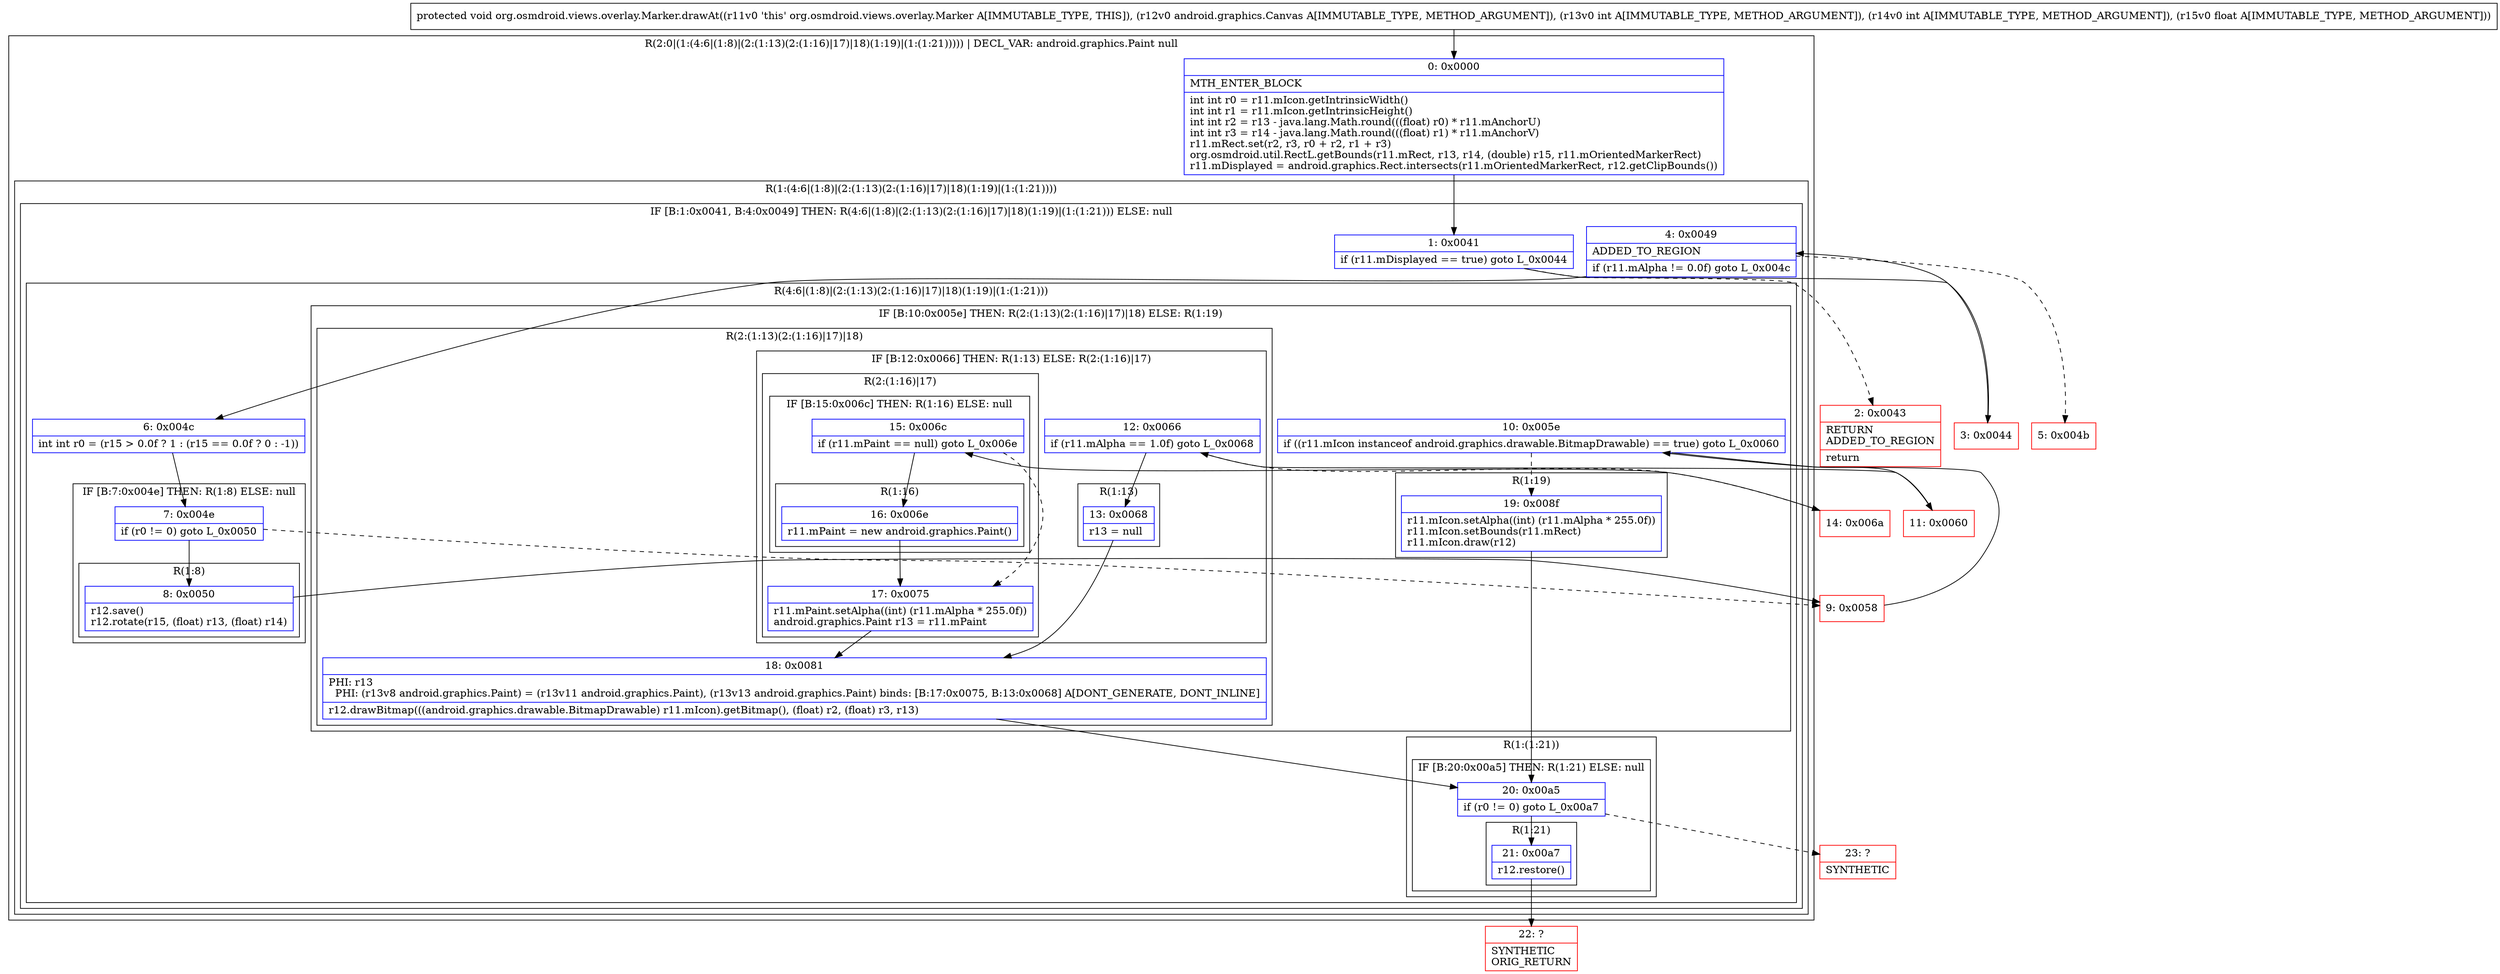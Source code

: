 digraph "CFG fororg.osmdroid.views.overlay.Marker.drawAt(Landroid\/graphics\/Canvas;IIF)V" {
subgraph cluster_Region_866121816 {
label = "R(2:0|(1:(4:6|(1:8)|(2:(1:13)(2:(1:16)|17)|18)(1:19)|(1:(1:21))))) | DECL_VAR: android.graphics.Paint null\l";
node [shape=record,color=blue];
Node_0 [shape=record,label="{0\:\ 0x0000|MTH_ENTER_BLOCK\l|int int r0 = r11.mIcon.getIntrinsicWidth()\lint int r1 = r11.mIcon.getIntrinsicHeight()\lint int r2 = r13 \- java.lang.Math.round(((float) r0) * r11.mAnchorU)\lint int r3 = r14 \- java.lang.Math.round(((float) r1) * r11.mAnchorV)\lr11.mRect.set(r2, r3, r0 + r2, r1 + r3)\lorg.osmdroid.util.RectL.getBounds(r11.mRect, r13, r14, (double) r15, r11.mOrientedMarkerRect)\lr11.mDisplayed = android.graphics.Rect.intersects(r11.mOrientedMarkerRect, r12.getClipBounds())\l}"];
subgraph cluster_Region_1764585490 {
label = "R(1:(4:6|(1:8)|(2:(1:13)(2:(1:16)|17)|18)(1:19)|(1:(1:21))))";
node [shape=record,color=blue];
subgraph cluster_IfRegion_1834561346 {
label = "IF [B:1:0x0041, B:4:0x0049] THEN: R(4:6|(1:8)|(2:(1:13)(2:(1:16)|17)|18)(1:19)|(1:(1:21))) ELSE: null";
node [shape=record,color=blue];
Node_1 [shape=record,label="{1\:\ 0x0041|if (r11.mDisplayed == true) goto L_0x0044\l}"];
Node_4 [shape=record,label="{4\:\ 0x0049|ADDED_TO_REGION\l|if (r11.mAlpha != 0.0f) goto L_0x004c\l}"];
subgraph cluster_Region_1532893051 {
label = "R(4:6|(1:8)|(2:(1:13)(2:(1:16)|17)|18)(1:19)|(1:(1:21)))";
node [shape=record,color=blue];
Node_6 [shape=record,label="{6\:\ 0x004c|int int r0 = (r15 \> 0.0f ? 1 : (r15 == 0.0f ? 0 : \-1))\l}"];
subgraph cluster_IfRegion_114539372 {
label = "IF [B:7:0x004e] THEN: R(1:8) ELSE: null";
node [shape=record,color=blue];
Node_7 [shape=record,label="{7\:\ 0x004e|if (r0 != 0) goto L_0x0050\l}"];
subgraph cluster_Region_1113541382 {
label = "R(1:8)";
node [shape=record,color=blue];
Node_8 [shape=record,label="{8\:\ 0x0050|r12.save()\lr12.rotate(r15, (float) r13, (float) r14)\l}"];
}
}
subgraph cluster_IfRegion_159320893 {
label = "IF [B:10:0x005e] THEN: R(2:(1:13)(2:(1:16)|17)|18) ELSE: R(1:19)";
node [shape=record,color=blue];
Node_10 [shape=record,label="{10\:\ 0x005e|if ((r11.mIcon instanceof android.graphics.drawable.BitmapDrawable) == true) goto L_0x0060\l}"];
subgraph cluster_Region_1957415751 {
label = "R(2:(1:13)(2:(1:16)|17)|18)";
node [shape=record,color=blue];
subgraph cluster_IfRegion_198199264 {
label = "IF [B:12:0x0066] THEN: R(1:13) ELSE: R(2:(1:16)|17)";
node [shape=record,color=blue];
Node_12 [shape=record,label="{12\:\ 0x0066|if (r11.mAlpha == 1.0f) goto L_0x0068\l}"];
subgraph cluster_Region_1272443805 {
label = "R(1:13)";
node [shape=record,color=blue];
Node_13 [shape=record,label="{13\:\ 0x0068|r13 = null\l}"];
}
subgraph cluster_Region_1620694330 {
label = "R(2:(1:16)|17)";
node [shape=record,color=blue];
subgraph cluster_IfRegion_802642663 {
label = "IF [B:15:0x006c] THEN: R(1:16) ELSE: null";
node [shape=record,color=blue];
Node_15 [shape=record,label="{15\:\ 0x006c|if (r11.mPaint == null) goto L_0x006e\l}"];
subgraph cluster_Region_401089376 {
label = "R(1:16)";
node [shape=record,color=blue];
Node_16 [shape=record,label="{16\:\ 0x006e|r11.mPaint = new android.graphics.Paint()\l}"];
}
}
Node_17 [shape=record,label="{17\:\ 0x0075|r11.mPaint.setAlpha((int) (r11.mAlpha * 255.0f))\landroid.graphics.Paint r13 = r11.mPaint\l}"];
}
}
Node_18 [shape=record,label="{18\:\ 0x0081|PHI: r13 \l  PHI: (r13v8 android.graphics.Paint) = (r13v11 android.graphics.Paint), (r13v13 android.graphics.Paint) binds: [B:17:0x0075, B:13:0x0068] A[DONT_GENERATE, DONT_INLINE]\l|r12.drawBitmap(((android.graphics.drawable.BitmapDrawable) r11.mIcon).getBitmap(), (float) r2, (float) r3, r13)\l}"];
}
subgraph cluster_Region_1715463235 {
label = "R(1:19)";
node [shape=record,color=blue];
Node_19 [shape=record,label="{19\:\ 0x008f|r11.mIcon.setAlpha((int) (r11.mAlpha * 255.0f))\lr11.mIcon.setBounds(r11.mRect)\lr11.mIcon.draw(r12)\l}"];
}
}
subgraph cluster_Region_1868124195 {
label = "R(1:(1:21))";
node [shape=record,color=blue];
subgraph cluster_IfRegion_1254280918 {
label = "IF [B:20:0x00a5] THEN: R(1:21) ELSE: null";
node [shape=record,color=blue];
Node_20 [shape=record,label="{20\:\ 0x00a5|if (r0 != 0) goto L_0x00a7\l}"];
subgraph cluster_Region_2060205901 {
label = "R(1:21)";
node [shape=record,color=blue];
Node_21 [shape=record,label="{21\:\ 0x00a7|r12.restore()\l}"];
}
}
}
}
}
}
}
Node_2 [shape=record,color=red,label="{2\:\ 0x0043|RETURN\lADDED_TO_REGION\l|return\l}"];
Node_3 [shape=record,color=red,label="{3\:\ 0x0044}"];
Node_5 [shape=record,color=red,label="{5\:\ 0x004b}"];
Node_9 [shape=record,color=red,label="{9\:\ 0x0058}"];
Node_11 [shape=record,color=red,label="{11\:\ 0x0060}"];
Node_14 [shape=record,color=red,label="{14\:\ 0x006a}"];
Node_22 [shape=record,color=red,label="{22\:\ ?|SYNTHETIC\lORIG_RETURN\l}"];
Node_23 [shape=record,color=red,label="{23\:\ ?|SYNTHETIC\l}"];
MethodNode[shape=record,label="{protected void org.osmdroid.views.overlay.Marker.drawAt((r11v0 'this' org.osmdroid.views.overlay.Marker A[IMMUTABLE_TYPE, THIS]), (r12v0 android.graphics.Canvas A[IMMUTABLE_TYPE, METHOD_ARGUMENT]), (r13v0 int A[IMMUTABLE_TYPE, METHOD_ARGUMENT]), (r14v0 int A[IMMUTABLE_TYPE, METHOD_ARGUMENT]), (r15v0 float A[IMMUTABLE_TYPE, METHOD_ARGUMENT])) }"];
MethodNode -> Node_0;
Node_0 -> Node_1;
Node_1 -> Node_2[style=dashed];
Node_1 -> Node_3;
Node_4 -> Node_5[style=dashed];
Node_4 -> Node_6;
Node_6 -> Node_7;
Node_7 -> Node_8;
Node_7 -> Node_9[style=dashed];
Node_8 -> Node_9;
Node_10 -> Node_11;
Node_10 -> Node_19[style=dashed];
Node_12 -> Node_13;
Node_12 -> Node_14[style=dashed];
Node_13 -> Node_18;
Node_15 -> Node_16;
Node_15 -> Node_17[style=dashed];
Node_16 -> Node_17;
Node_17 -> Node_18;
Node_18 -> Node_20;
Node_19 -> Node_20;
Node_20 -> Node_21;
Node_20 -> Node_23[style=dashed];
Node_21 -> Node_22;
Node_3 -> Node_4;
Node_9 -> Node_10;
Node_11 -> Node_12;
Node_14 -> Node_15;
}

